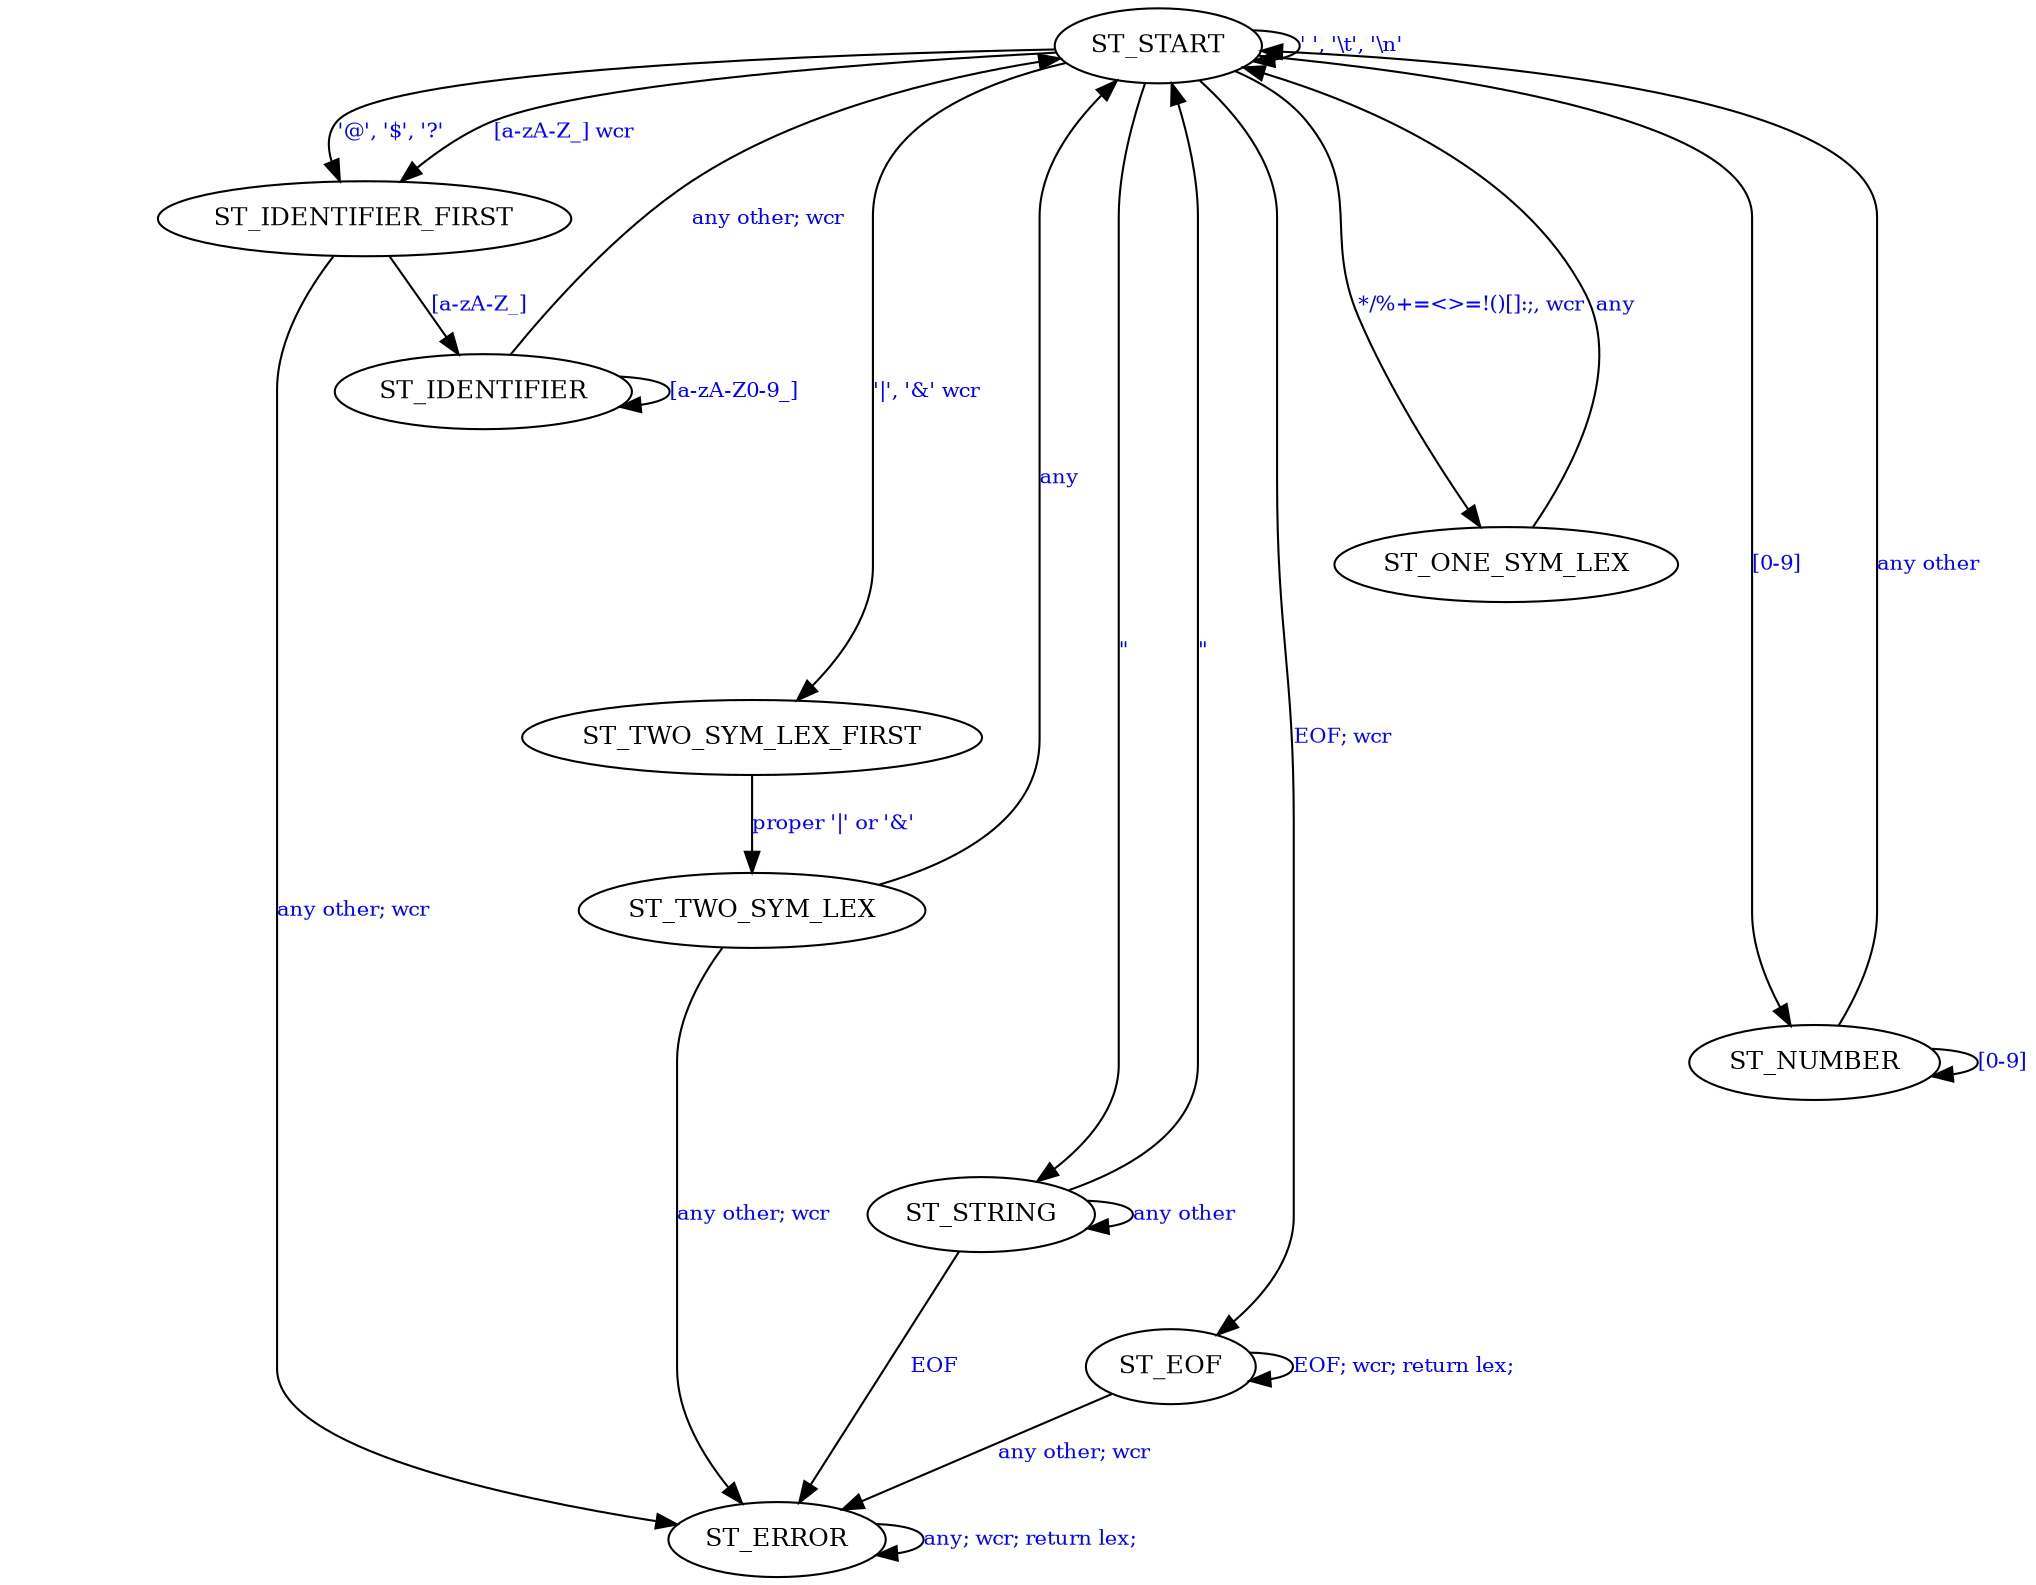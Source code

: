 // $ dot -Tsvg ScriptLexer.dot -o ScriptLexer.svg
digraph ScriptLexer {
    node[color=white, fontcolor=white]
    edge[color=white]
    0->1->2->3->4->5->6->7->8->9

    node[color=black, fontcolor=black, fontsize=12];
    edge[color=black, fontcolor=blue, fontsize=10];

    ST_START;
    ST_IDENTIFIER_FIRST;
    ST_IDENTIFIER;
    ST_ONE_SYM_LEX;
    ST_TWO_SYM_LEX_FIRST;
    ST_TWO_SYM_LEX;
    ST_NUMBER;
    ST_STRING;
    ST_EOF;
    ST_ERROR;

    { rank=same; 0; ST_START; }
    { rank=same; 1; ST_IDENTIFIER_FIRST; }
    { rank=same; 2; ST_IDENTIFIER; }
    { rank=same; 3; ST_ONE_SYM_LEX; }
    { rank=same; 4; ST_TWO_SYM_LEX_FIRST; }
    { rank=same; 5; ST_TWO_SYM_LEX; }
    { rank=same; 6; ST_NUMBER; }
    { rank=same; 7; ST_STRING; }
    { rank=same; 8; ST_EOF; }
    { rank=same; 9; ST_ERROR; }

// TODO: labels:
// 1. wcr ::= without char request

    ST_START -> ST_START [label="' ', '\\t', '\\n'"];
    ST_START -> ST_IDENTIFIER_FIRST [label="'@', '$', '?'"];
    ST_START -> ST_IDENTIFIER_FIRST [label="[a-zA-Z_] wcr"];
    ST_IDENTIFIER_FIRST -> ST_IDENTIFIER [label="[a-zA-Z_]"];
    ST_IDENTIFIER_FIRST -> ST_ERROR [label="any other; wcr"];
    ST_IDENTIFIER -> ST_IDENTIFIER [label="[a-zA-Z0-9_]"];
    ST_IDENTIFIER -> ST_START [label="any other; wcr"];
    ST_START -> ST_ONE_SYM_LEX [label="*/%+=<>=!()[]:;, wcr"];
    ST_ONE_SYM_LEX -> ST_START [label="any"];
    ST_START -> ST_TWO_SYM_LEX_FIRST [label="'|', '&' wcr"];
    ST_TWO_SYM_LEX_FIRST -> ST_TWO_SYM_LEX [label="proper '|' or '&'"];
    ST_TWO_SYM_LEX -> ST_START [label="any"];
    ST_TWO_SYM_LEX -> ST_ERROR [label="any other; wcr"];
    ST_START -> ST_NUMBER [label="[0-9]"];
    ST_NUMBER -> ST_NUMBER [label="[0-9]"];
    ST_NUMBER -> ST_START [label="any other"];
    ST_START -> ST_STRING [label="\""];
    ST_STRING -> ST_STRING [label="any other"];
    ST_STRING -> ST_START [label="\""];
    ST_STRING -> ST_ERROR [label="EOF"];
    ST_START -> ST_EOF [label="EOF; wcr"];
    ST_EOF -> ST_EOF [label="EOF; wcr; return lex;"];
    ST_EOF -> ST_ERROR [label="any other; wcr"];
    ST_ERROR -> ST_ERROR [label="any; wcr; return lex;"];
// TODO: return lex; (before ST_START)
}

